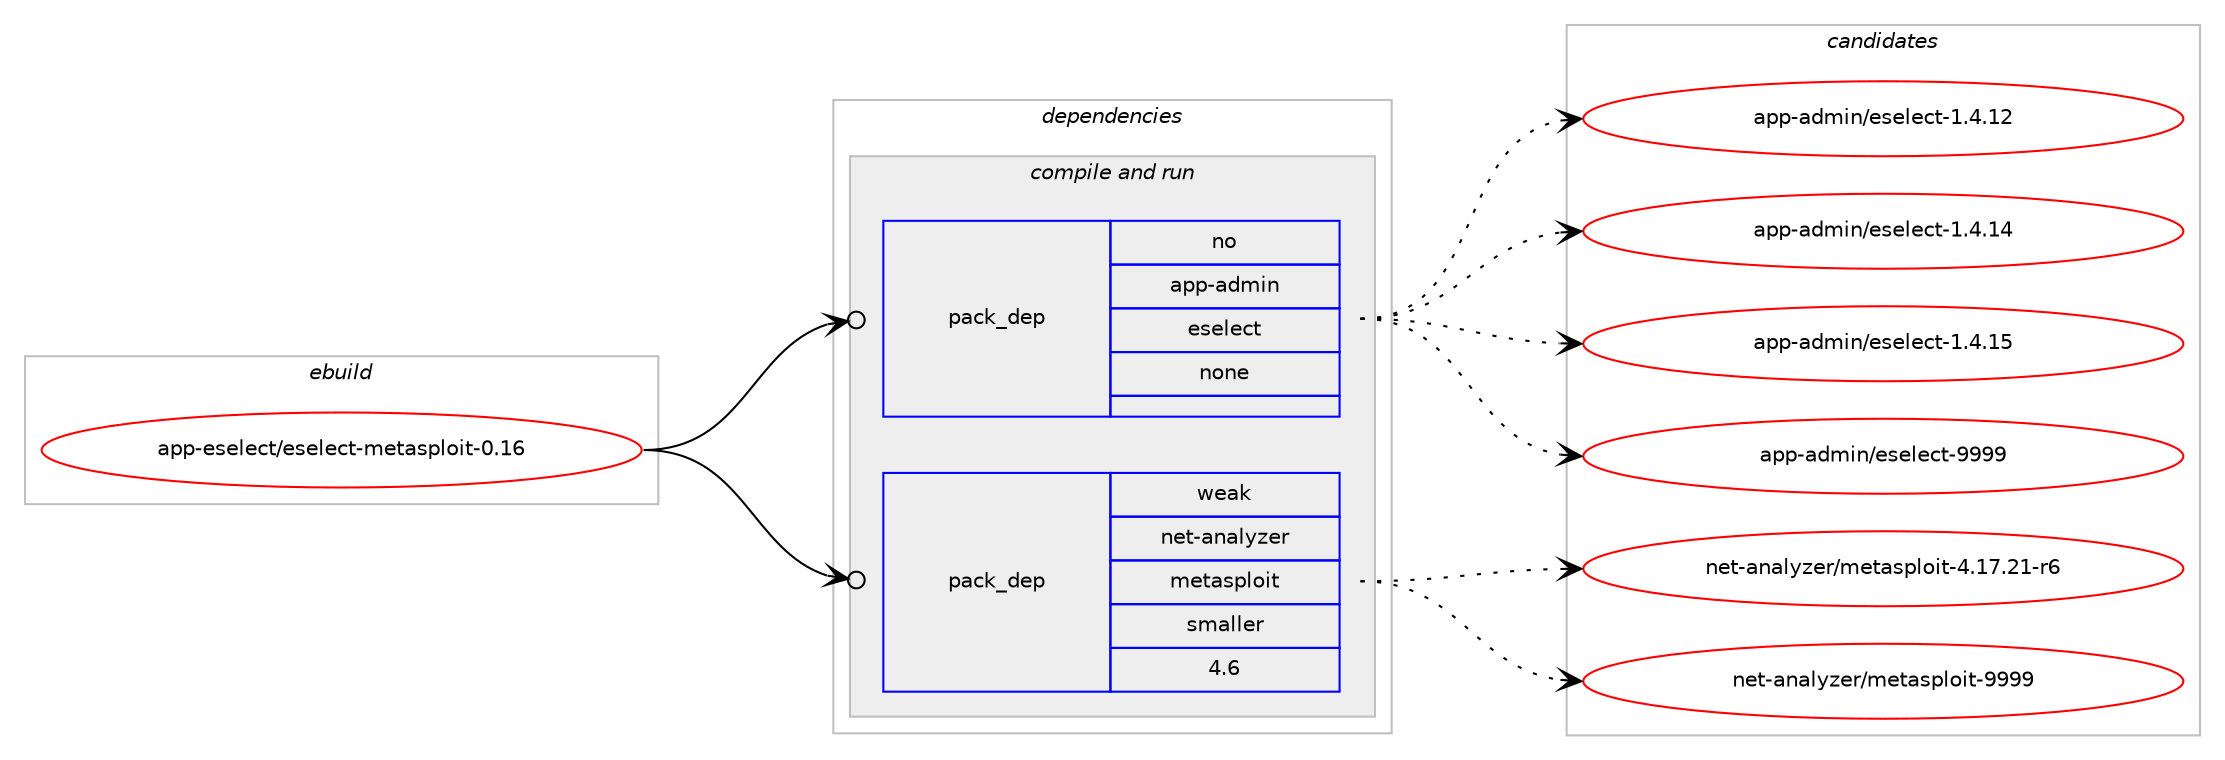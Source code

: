 digraph prolog {

# *************
# Graph options
# *************

newrank=true;
concentrate=true;
compound=true;
graph [rankdir=LR,fontname=Helvetica,fontsize=10,ranksep=1.5];#, ranksep=2.5, nodesep=0.2];
edge  [arrowhead=vee];
node  [fontname=Helvetica,fontsize=10];

# **********
# The ebuild
# **********

subgraph cluster_leftcol {
color=gray;
rank=same;
label=<<i>ebuild</i>>;
id [label="app-eselect/eselect-metasploit-0.16", color=red, width=4, href="../app-eselect/eselect-metasploit-0.16.svg"];
}

# ****************
# The dependencies
# ****************

subgraph cluster_midcol {
color=gray;
label=<<i>dependencies</i>>;
subgraph cluster_compile {
fillcolor="#eeeeee";
style=filled;
label=<<i>compile</i>>;
}
subgraph cluster_compileandrun {
fillcolor="#eeeeee";
style=filled;
label=<<i>compile and run</i>>;
subgraph pack366488 {
dependency493356 [label=<<TABLE BORDER="0" CELLBORDER="1" CELLSPACING="0" CELLPADDING="4" WIDTH="220"><TR><TD ROWSPAN="6" CELLPADDING="30">pack_dep</TD></TR><TR><TD WIDTH="110">no</TD></TR><TR><TD>app-admin</TD></TR><TR><TD>eselect</TD></TR><TR><TD>none</TD></TR><TR><TD></TD></TR></TABLE>>, shape=none, color=blue];
}
id:e -> dependency493356:w [weight=20,style="solid",arrowhead="odotvee"];
subgraph pack366489 {
dependency493357 [label=<<TABLE BORDER="0" CELLBORDER="1" CELLSPACING="0" CELLPADDING="4" WIDTH="220"><TR><TD ROWSPAN="6" CELLPADDING="30">pack_dep</TD></TR><TR><TD WIDTH="110">weak</TD></TR><TR><TD>net-analyzer</TD></TR><TR><TD>metasploit</TD></TR><TR><TD>smaller</TD></TR><TR><TD>4.6</TD></TR></TABLE>>, shape=none, color=blue];
}
id:e -> dependency493357:w [weight=20,style="solid",arrowhead="odotvee"];
}
subgraph cluster_run {
fillcolor="#eeeeee";
style=filled;
label=<<i>run</i>>;
}
}

# **************
# The candidates
# **************

subgraph cluster_choices {
rank=same;
color=gray;
label=<<i>candidates</i>>;

subgraph choice366488 {
color=black;
nodesep=1;
choice971121124597100109105110471011151011081019911645494652464950 [label="app-admin/eselect-1.4.12", color=red, width=4,href="../app-admin/eselect-1.4.12.svg"];
choice971121124597100109105110471011151011081019911645494652464952 [label="app-admin/eselect-1.4.14", color=red, width=4,href="../app-admin/eselect-1.4.14.svg"];
choice971121124597100109105110471011151011081019911645494652464953 [label="app-admin/eselect-1.4.15", color=red, width=4,href="../app-admin/eselect-1.4.15.svg"];
choice97112112459710010910511047101115101108101991164557575757 [label="app-admin/eselect-9999", color=red, width=4,href="../app-admin/eselect-9999.svg"];
dependency493356:e -> choice971121124597100109105110471011151011081019911645494652464950:w [style=dotted,weight="100"];
dependency493356:e -> choice971121124597100109105110471011151011081019911645494652464952:w [style=dotted,weight="100"];
dependency493356:e -> choice971121124597100109105110471011151011081019911645494652464953:w [style=dotted,weight="100"];
dependency493356:e -> choice97112112459710010910511047101115101108101991164557575757:w [style=dotted,weight="100"];
}
subgraph choice366489 {
color=black;
nodesep=1;
choice110101116459711097108121122101114471091011169711511210811110511645524649554650494511454 [label="net-analyzer/metasploit-4.17.21-r6", color=red, width=4,href="../net-analyzer/metasploit-4.17.21-r6.svg"];
choice11010111645971109710812112210111447109101116971151121081111051164557575757 [label="net-analyzer/metasploit-9999", color=red, width=4,href="../net-analyzer/metasploit-9999.svg"];
dependency493357:e -> choice110101116459711097108121122101114471091011169711511210811110511645524649554650494511454:w [style=dotted,weight="100"];
dependency493357:e -> choice11010111645971109710812112210111447109101116971151121081111051164557575757:w [style=dotted,weight="100"];
}
}

}
